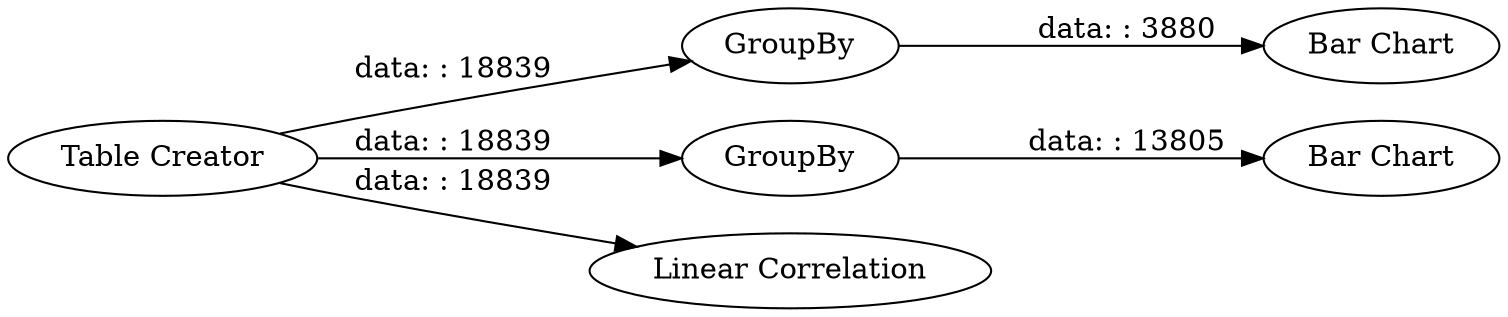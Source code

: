 digraph {
	"-7551684632742505956_4" [label=GroupBy]
	"-7551684632742505956_5" [label=GroupBy]
	"-7551684632742505956_7" [label="Table Creator"]
	"-7551684632742505956_2" [label="Linear Correlation"]
	"-7551684632742505956_3" [label="Bar Chart"]
	"-7551684632742505956_6" [label="Bar Chart"]
	"-7551684632742505956_4" -> "-7551684632742505956_3" [label="data: : 3880"]
	"-7551684632742505956_7" -> "-7551684632742505956_4" [label="data: : 18839"]
	"-7551684632742505956_5" -> "-7551684632742505956_6" [label="data: : 13805"]
	"-7551684632742505956_7" -> "-7551684632742505956_2" [label="data: : 18839"]
	"-7551684632742505956_7" -> "-7551684632742505956_5" [label="data: : 18839"]
	rankdir=LR
}
